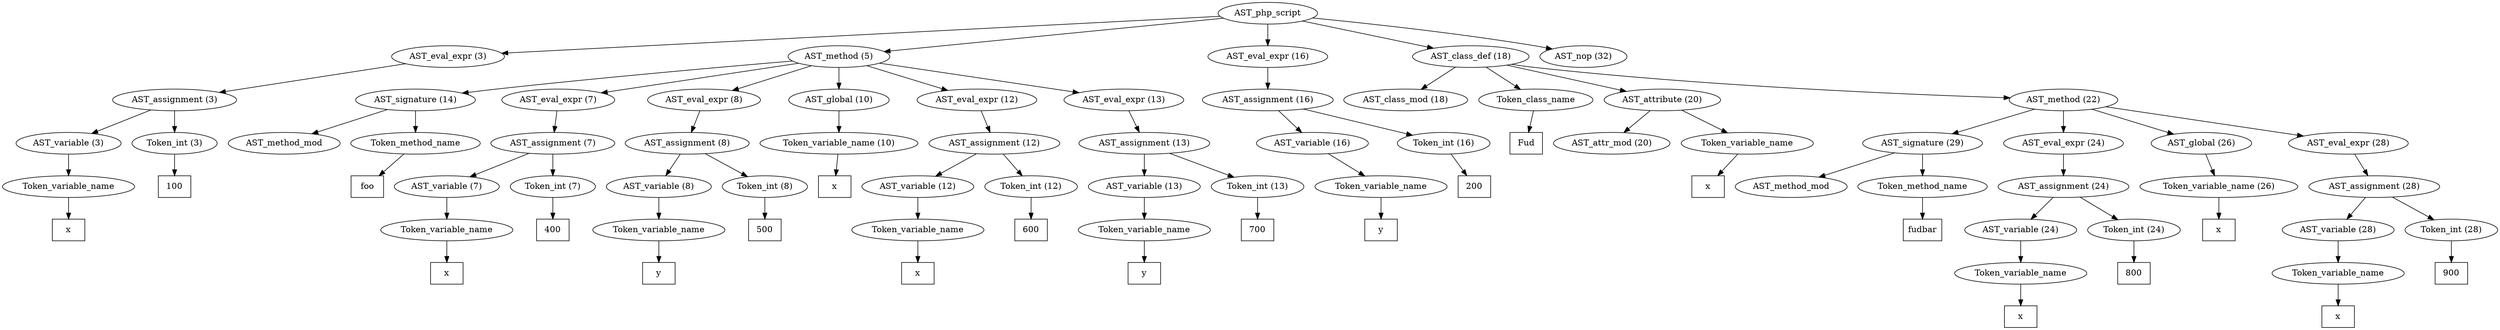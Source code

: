 /*
 * AST in dot format generated by phc -- the PHP compiler
 */

digraph AST {
node_0 [label="AST_php_script"];
node_1 [label="AST_eval_expr (3)"];
node_2 [label="AST_assignment (3)"];
node_3 [label="AST_variable (3)"];
node_4 [label="Token_variable_name"];
node_5 [label="x", shape=box]
node_4 -> node_5;
node_3 -> node_4;
node_6 [label="Token_int (3)"];
node_7 [label="100", shape=box]
node_6 -> node_7;
node_2 -> node_6;
node_2 -> node_3;
node_1 -> node_2;
node_8 [label="AST_method (5)"];
node_9 [label="AST_signature (14)"];
node_10 [label="AST_method_mod"];
node_11 [label="Token_method_name"];
node_12 [label="foo", shape=box]
node_11 -> node_12;
node_9 -> node_11;
node_9 -> node_10;
node_13 [label="AST_eval_expr (7)"];
node_14 [label="AST_assignment (7)"];
node_15 [label="AST_variable (7)"];
node_16 [label="Token_variable_name"];
node_17 [label="x", shape=box]
node_16 -> node_17;
node_15 -> node_16;
node_18 [label="Token_int (7)"];
node_19 [label="400", shape=box]
node_18 -> node_19;
node_14 -> node_18;
node_14 -> node_15;
node_13 -> node_14;
node_20 [label="AST_eval_expr (8)"];
node_21 [label="AST_assignment (8)"];
node_22 [label="AST_variable (8)"];
node_23 [label="Token_variable_name"];
node_24 [label="y", shape=box]
node_23 -> node_24;
node_22 -> node_23;
node_25 [label="Token_int (8)"];
node_26 [label="500", shape=box]
node_25 -> node_26;
node_21 -> node_25;
node_21 -> node_22;
node_20 -> node_21;
node_27 [label="AST_global (10)"];
node_28 [label="Token_variable_name (10)"];
node_29 [label="x", shape=box]
node_28 -> node_29;
node_27 -> node_28;
node_30 [label="AST_eval_expr (12)"];
node_31 [label="AST_assignment (12)"];
node_32 [label="AST_variable (12)"];
node_33 [label="Token_variable_name"];
node_34 [label="x", shape=box]
node_33 -> node_34;
node_32 -> node_33;
node_35 [label="Token_int (12)"];
node_36 [label="600", shape=box]
node_35 -> node_36;
node_31 -> node_35;
node_31 -> node_32;
node_30 -> node_31;
node_37 [label="AST_eval_expr (13)"];
node_38 [label="AST_assignment (13)"];
node_39 [label="AST_variable (13)"];
node_40 [label="Token_variable_name"];
node_41 [label="y", shape=box]
node_40 -> node_41;
node_39 -> node_40;
node_42 [label="Token_int (13)"];
node_43 [label="700", shape=box]
node_42 -> node_43;
node_38 -> node_42;
node_38 -> node_39;
node_37 -> node_38;
node_8 -> node_37;
node_8 -> node_30;
node_8 -> node_27;
node_8 -> node_20;
node_8 -> node_13;
node_8 -> node_9;
node_44 [label="AST_eval_expr (16)"];
node_45 [label="AST_assignment (16)"];
node_46 [label="AST_variable (16)"];
node_47 [label="Token_variable_name"];
node_48 [label="y", shape=box]
node_47 -> node_48;
node_46 -> node_47;
node_49 [label="Token_int (16)"];
node_50 [label="200", shape=box]
node_49 -> node_50;
node_45 -> node_49;
node_45 -> node_46;
node_44 -> node_45;
node_51 [label="AST_class_def (18)"];
node_52 [label="AST_class_mod (18)"];
node_53 [label="Token_class_name"];
node_54 [label="Fud", shape=box]
node_53 -> node_54;
node_55 [label="AST_attribute (20)"];
node_56 [label="AST_attr_mod (20)"];
node_57 [label="Token_variable_name"];
node_58 [label="x", shape=box]
node_57 -> node_58;
node_55 -> node_57;
node_55 -> node_56;
node_59 [label="AST_method (22)"];
node_60 [label="AST_signature (29)"];
node_61 [label="AST_method_mod"];
node_62 [label="Token_method_name"];
node_63 [label="fudbar", shape=box]
node_62 -> node_63;
node_60 -> node_62;
node_60 -> node_61;
node_64 [label="AST_eval_expr (24)"];
node_65 [label="AST_assignment (24)"];
node_66 [label="AST_variable (24)"];
node_67 [label="Token_variable_name"];
node_68 [label="x", shape=box]
node_67 -> node_68;
node_66 -> node_67;
node_69 [label="Token_int (24)"];
node_70 [label="800", shape=box]
node_69 -> node_70;
node_65 -> node_69;
node_65 -> node_66;
node_64 -> node_65;
node_71 [label="AST_global (26)"];
node_72 [label="Token_variable_name (26)"];
node_73 [label="x", shape=box]
node_72 -> node_73;
node_71 -> node_72;
node_74 [label="AST_eval_expr (28)"];
node_75 [label="AST_assignment (28)"];
node_76 [label="AST_variable (28)"];
node_77 [label="Token_variable_name"];
node_78 [label="x", shape=box]
node_77 -> node_78;
node_76 -> node_77;
node_79 [label="Token_int (28)"];
node_80 [label="900", shape=box]
node_79 -> node_80;
node_75 -> node_79;
node_75 -> node_76;
node_74 -> node_75;
node_59 -> node_74;
node_59 -> node_71;
node_59 -> node_64;
node_59 -> node_60;
node_51 -> node_59;
node_51 -> node_55;
node_51 -> node_53;
node_51 -> node_52;
node_81 [label="AST_nop (32)"];
node_0 -> node_81;
node_0 -> node_51;
node_0 -> node_44;
node_0 -> node_8;
node_0 -> node_1;
}
